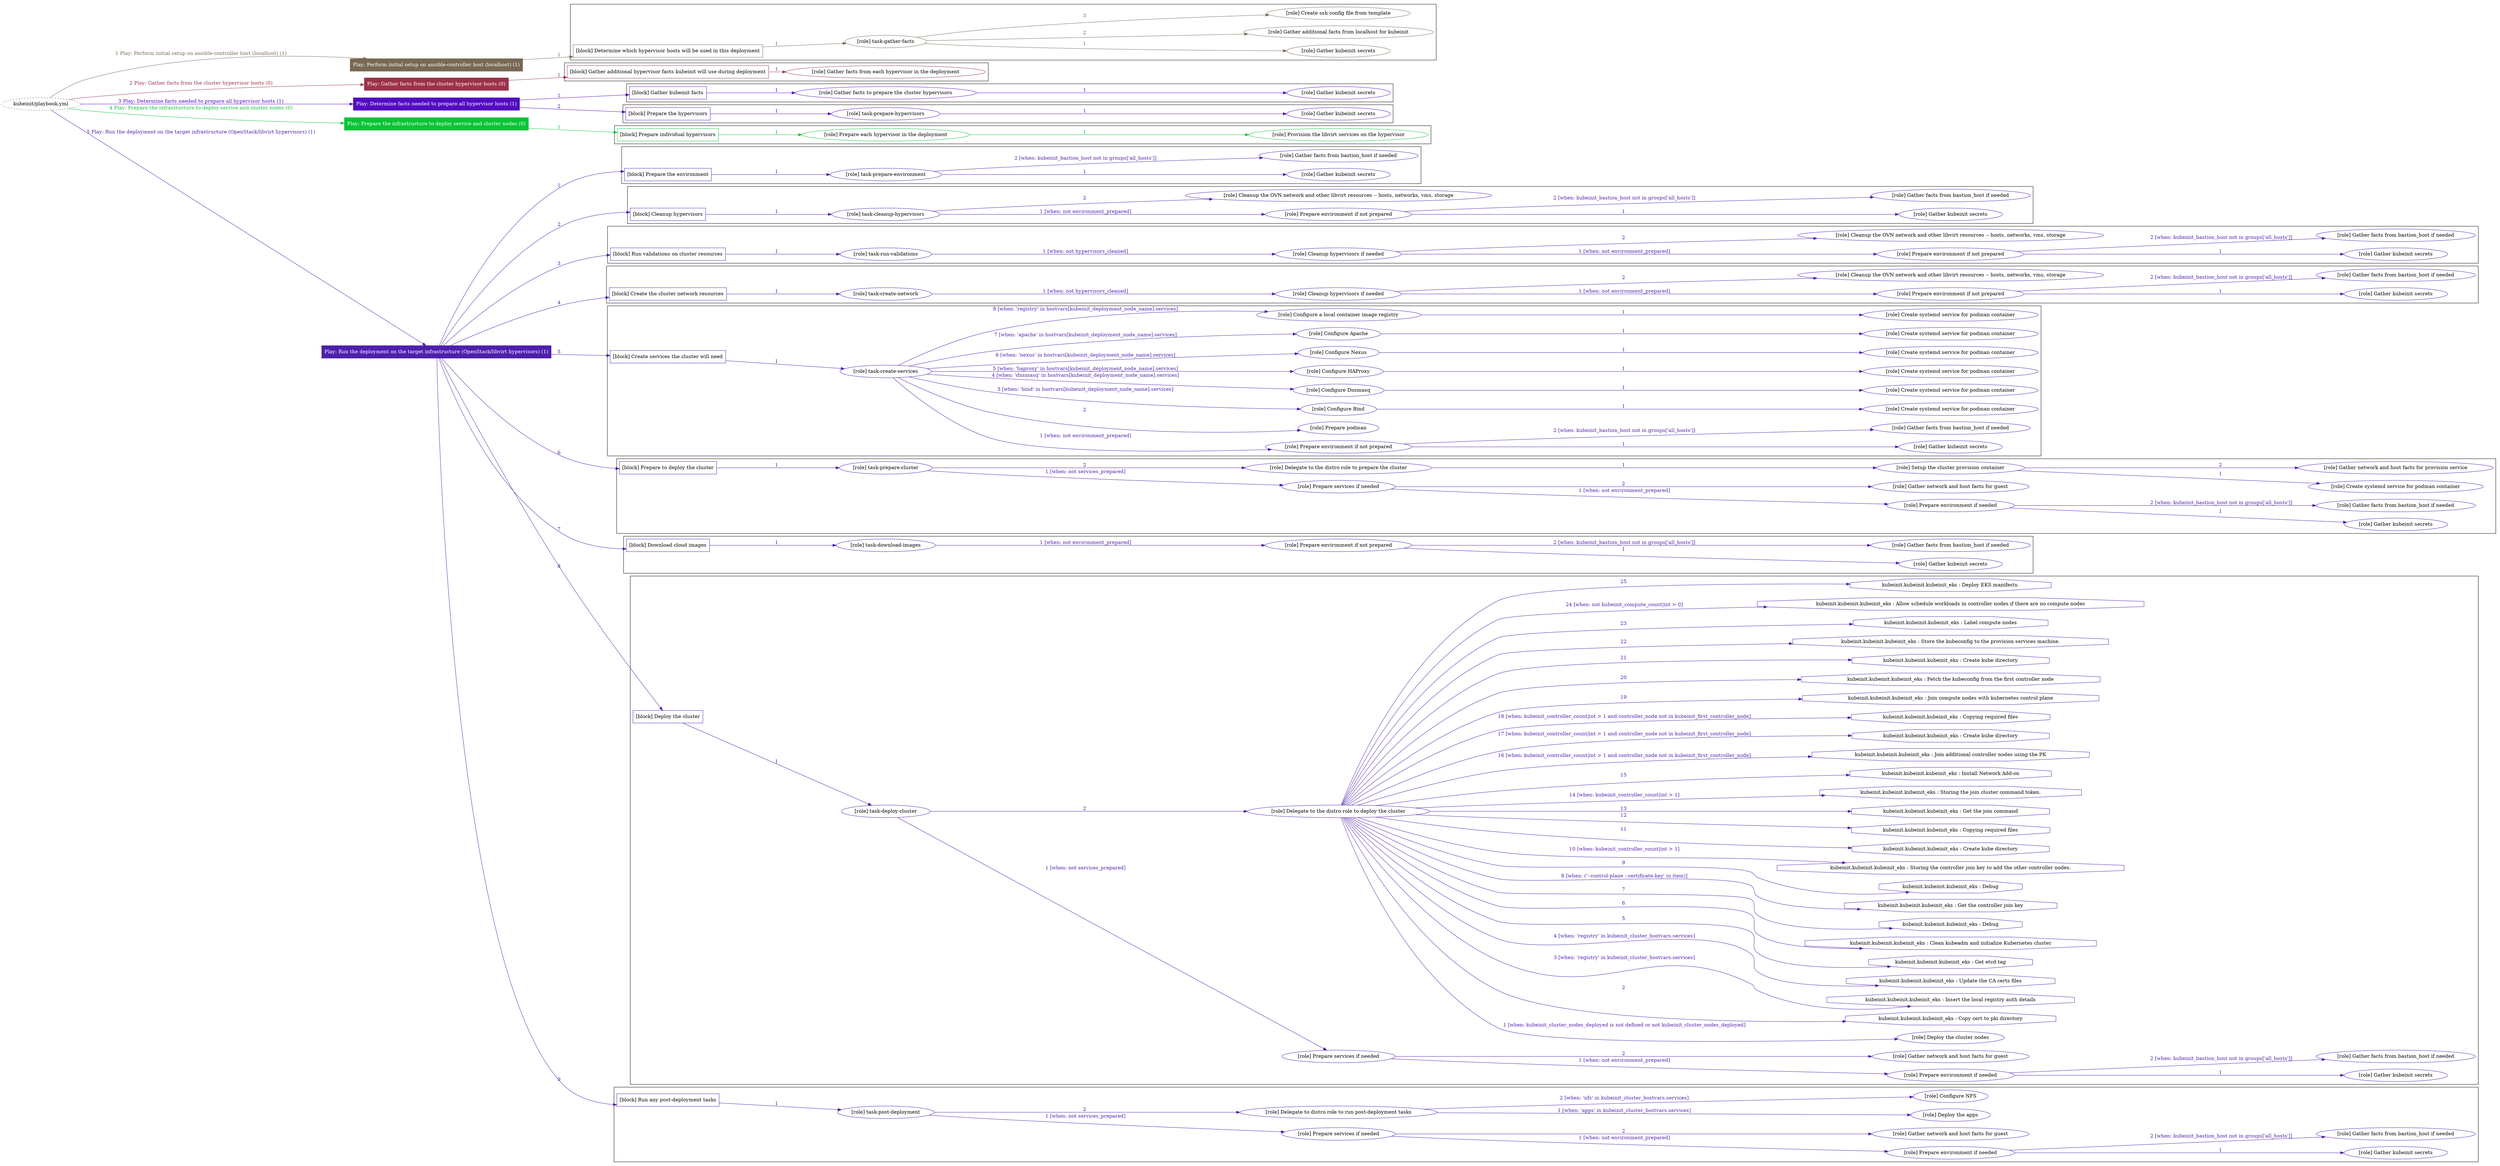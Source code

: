 digraph {
	graph [concentrate=true ordering=in rankdir=LR ratio=fill]
	edge [esep=5 sep=10]
	"kubeinit/playbook.yml" [URL="/home/runner/work/kubeinit/kubeinit/kubeinit/playbook.yml" id=playbook_46ef6ce6 style=dotted]
	"kubeinit/playbook.yml" -> play_e92ea459 [label="1 Play: Perform initial setup on ansible-controller host (localhost) (1)" color="#786854" fontcolor="#786854" id=edge_play_e92ea459 labeltooltip="1 Play: Perform initial setup on ansible-controller host (localhost) (1)" tooltip="1 Play: Perform initial setup on ansible-controller host (localhost) (1)"]
	subgraph "Play: Perform initial setup on ansible-controller host (localhost) (1)" {
		play_e92ea459 [label="Play: Perform initial setup on ansible-controller host (localhost) (1)" URL="/home/runner/work/kubeinit/kubeinit/kubeinit/playbook.yml" color="#786854" fontcolor="#ffffff" id=play_e92ea459 shape=box style=filled tooltip=localhost]
		play_e92ea459 -> block_43ab1b3a [label=1 color="#786854" fontcolor="#786854" id=edge_block_43ab1b3a labeltooltip=1 tooltip=1]
		subgraph cluster_block_43ab1b3a {
			block_43ab1b3a [label="[block] Determine which hypervisor hosts will be used in this deployment" URL="/home/runner/work/kubeinit/kubeinit/kubeinit/playbook.yml" color="#786854" id=block_43ab1b3a labeltooltip="Determine which hypervisor hosts will be used in this deployment" shape=box tooltip="Determine which hypervisor hosts will be used in this deployment"]
			block_43ab1b3a -> role_b4ea65e2 [label="1 " color="#786854" fontcolor="#786854" id=edge_role_b4ea65e2 labeltooltip="1 " tooltip="1 "]
			subgraph "task-gather-facts" {
				role_b4ea65e2 [label="[role] task-gather-facts" URL="/home/runner/work/kubeinit/kubeinit/kubeinit/playbook.yml" color="#786854" id=role_b4ea65e2 tooltip="task-gather-facts"]
				role_b4ea65e2 -> role_d4896bd3 [label="1 " color="#786854" fontcolor="#786854" id=edge_role_d4896bd3 labeltooltip="1 " tooltip="1 "]
				subgraph "Gather kubeinit secrets" {
					role_d4896bd3 [label="[role] Gather kubeinit secrets" URL="/home/runner/.ansible/collections/ansible_collections/kubeinit/kubeinit/roles/kubeinit_prepare/tasks/build_hypervisors_group.yml" color="#786854" id=role_d4896bd3 tooltip="Gather kubeinit secrets"]
				}
				role_b4ea65e2 -> role_f7d326aa [label="2 " color="#786854" fontcolor="#786854" id=edge_role_f7d326aa labeltooltip="2 " tooltip="2 "]
				subgraph "Gather additional facts from localhost for kubeinit" {
					role_f7d326aa [label="[role] Gather additional facts from localhost for kubeinit" URL="/home/runner/.ansible/collections/ansible_collections/kubeinit/kubeinit/roles/kubeinit_prepare/tasks/build_hypervisors_group.yml" color="#786854" id=role_f7d326aa tooltip="Gather additional facts from localhost for kubeinit"]
				}
				role_b4ea65e2 -> role_907e3f34 [label="3 " color="#786854" fontcolor="#786854" id=edge_role_907e3f34 labeltooltip="3 " tooltip="3 "]
				subgraph "Create ssh config file from template" {
					role_907e3f34 [label="[role] Create ssh config file from template" URL="/home/runner/.ansible/collections/ansible_collections/kubeinit/kubeinit/roles/kubeinit_prepare/tasks/build_hypervisors_group.yml" color="#786854" id=role_907e3f34 tooltip="Create ssh config file from template"]
				}
			}
		}
	}
	"kubeinit/playbook.yml" -> play_95d74796 [label="2 Play: Gather facts from the cluster hypervisor hosts (0)" color="#9a3249" fontcolor="#9a3249" id=edge_play_95d74796 labeltooltip="2 Play: Gather facts from the cluster hypervisor hosts (0)" tooltip="2 Play: Gather facts from the cluster hypervisor hosts (0)"]
	subgraph "Play: Gather facts from the cluster hypervisor hosts (0)" {
		play_95d74796 [label="Play: Gather facts from the cluster hypervisor hosts (0)" URL="/home/runner/work/kubeinit/kubeinit/kubeinit/playbook.yml" color="#9a3249" fontcolor="#ffffff" id=play_95d74796 shape=box style=filled tooltip="Play: Gather facts from the cluster hypervisor hosts (0)"]
		play_95d74796 -> block_a7d2c13a [label=1 color="#9a3249" fontcolor="#9a3249" id=edge_block_a7d2c13a labeltooltip=1 tooltip=1]
		subgraph cluster_block_a7d2c13a {
			block_a7d2c13a [label="[block] Gather additional hypervisor facts kubeinit will use during deployment" URL="/home/runner/work/kubeinit/kubeinit/kubeinit/playbook.yml" color="#9a3249" id=block_a7d2c13a labeltooltip="Gather additional hypervisor facts kubeinit will use during deployment" shape=box tooltip="Gather additional hypervisor facts kubeinit will use during deployment"]
			block_a7d2c13a -> role_73ca72e2 [label="1 " color="#9a3249" fontcolor="#9a3249" id=edge_role_73ca72e2 labeltooltip="1 " tooltip="1 "]
			subgraph "Gather facts from each hypervisor in the deployment" {
				role_73ca72e2 [label="[role] Gather facts from each hypervisor in the deployment" URL="/home/runner/work/kubeinit/kubeinit/kubeinit/playbook.yml" color="#9a3249" id=role_73ca72e2 tooltip="Gather facts from each hypervisor in the deployment"]
			}
		}
	}
	"kubeinit/playbook.yml" -> play_c20cd5b3 [label="3 Play: Determine facts needed to prepare all hypervisor hosts (1)" color="#530ac2" fontcolor="#530ac2" id=edge_play_c20cd5b3 labeltooltip="3 Play: Determine facts needed to prepare all hypervisor hosts (1)" tooltip="3 Play: Determine facts needed to prepare all hypervisor hosts (1)"]
	subgraph "Play: Determine facts needed to prepare all hypervisor hosts (1)" {
		play_c20cd5b3 [label="Play: Determine facts needed to prepare all hypervisor hosts (1)" URL="/home/runner/work/kubeinit/kubeinit/kubeinit/playbook.yml" color="#530ac2" fontcolor="#ffffff" id=play_c20cd5b3 shape=box style=filled tooltip=localhost]
		play_c20cd5b3 -> block_a23f5077 [label=1 color="#530ac2" fontcolor="#530ac2" id=edge_block_a23f5077 labeltooltip=1 tooltip=1]
		subgraph cluster_block_a23f5077 {
			block_a23f5077 [label="[block] Gather kubeinit facts" URL="/home/runner/work/kubeinit/kubeinit/kubeinit/playbook.yml" color="#530ac2" id=block_a23f5077 labeltooltip="Gather kubeinit facts" shape=box tooltip="Gather kubeinit facts"]
			block_a23f5077 -> role_8a332db1 [label="1 " color="#530ac2" fontcolor="#530ac2" id=edge_role_8a332db1 labeltooltip="1 " tooltip="1 "]
			subgraph "Gather facts to prepare the cluster hypervisors" {
				role_8a332db1 [label="[role] Gather facts to prepare the cluster hypervisors" URL="/home/runner/work/kubeinit/kubeinit/kubeinit/playbook.yml" color="#530ac2" id=role_8a332db1 tooltip="Gather facts to prepare the cluster hypervisors"]
				role_8a332db1 -> role_b8cb8914 [label="1 " color="#530ac2" fontcolor="#530ac2" id=edge_role_b8cb8914 labeltooltip="1 " tooltip="1 "]
				subgraph "Gather kubeinit secrets" {
					role_b8cb8914 [label="[role] Gather kubeinit secrets" URL="/home/runner/.ansible/collections/ansible_collections/kubeinit/kubeinit/roles/kubeinit_prepare/tasks/gather_kubeinit_facts.yml" color="#530ac2" id=role_b8cb8914 tooltip="Gather kubeinit secrets"]
				}
			}
		}
		play_c20cd5b3 -> block_8036abcc [label=2 color="#530ac2" fontcolor="#530ac2" id=edge_block_8036abcc labeltooltip=2 tooltip=2]
		subgraph cluster_block_8036abcc {
			block_8036abcc [label="[block] Prepare the hypervisors" URL="/home/runner/work/kubeinit/kubeinit/kubeinit/playbook.yml" color="#530ac2" id=block_8036abcc labeltooltip="Prepare the hypervisors" shape=box tooltip="Prepare the hypervisors"]
			block_8036abcc -> role_180fe326 [label="1 " color="#530ac2" fontcolor="#530ac2" id=edge_role_180fe326 labeltooltip="1 " tooltip="1 "]
			subgraph "task-prepare-hypervisors" {
				role_180fe326 [label="[role] task-prepare-hypervisors" URL="/home/runner/work/kubeinit/kubeinit/kubeinit/playbook.yml" color="#530ac2" id=role_180fe326 tooltip="task-prepare-hypervisors"]
				role_180fe326 -> role_b2289c59 [label="1 " color="#530ac2" fontcolor="#530ac2" id=edge_role_b2289c59 labeltooltip="1 " tooltip="1 "]
				subgraph "Gather kubeinit secrets" {
					role_b2289c59 [label="[role] Gather kubeinit secrets" URL="/home/runner/.ansible/collections/ansible_collections/kubeinit/kubeinit/roles/kubeinit_prepare/tasks/gather_kubeinit_facts.yml" color="#530ac2" id=role_b2289c59 tooltip="Gather kubeinit secrets"]
				}
			}
		}
	}
	"kubeinit/playbook.yml" -> play_9aa56280 [label="4 Play: Prepare the infrastructure to deploy service and cluster nodes (0)" color="#08c435" fontcolor="#08c435" id=edge_play_9aa56280 labeltooltip="4 Play: Prepare the infrastructure to deploy service and cluster nodes (0)" tooltip="4 Play: Prepare the infrastructure to deploy service and cluster nodes (0)"]
	subgraph "Play: Prepare the infrastructure to deploy service and cluster nodes (0)" {
		play_9aa56280 [label="Play: Prepare the infrastructure to deploy service and cluster nodes (0)" URL="/home/runner/work/kubeinit/kubeinit/kubeinit/playbook.yml" color="#08c435" fontcolor="#ffffff" id=play_9aa56280 shape=box style=filled tooltip="Play: Prepare the infrastructure to deploy service and cluster nodes (0)"]
		play_9aa56280 -> block_2dfcf261 [label=1 color="#08c435" fontcolor="#08c435" id=edge_block_2dfcf261 labeltooltip=1 tooltip=1]
		subgraph cluster_block_2dfcf261 {
			block_2dfcf261 [label="[block] Prepare individual hypervisors" URL="/home/runner/work/kubeinit/kubeinit/kubeinit/playbook.yml" color="#08c435" id=block_2dfcf261 labeltooltip="Prepare individual hypervisors" shape=box tooltip="Prepare individual hypervisors"]
			block_2dfcf261 -> role_ae064526 [label="1 " color="#08c435" fontcolor="#08c435" id=edge_role_ae064526 labeltooltip="1 " tooltip="1 "]
			subgraph "Prepare each hypervisor in the deployment" {
				role_ae064526 [label="[role] Prepare each hypervisor in the deployment" URL="/home/runner/work/kubeinit/kubeinit/kubeinit/playbook.yml" color="#08c435" id=role_ae064526 tooltip="Prepare each hypervisor in the deployment"]
				role_ae064526 -> role_284d79d4 [label="1 " color="#08c435" fontcolor="#08c435" id=edge_role_284d79d4 labeltooltip="1 " tooltip="1 "]
				subgraph "Provision the libvirt services on the hypervisor" {
					role_284d79d4 [label="[role] Provision the libvirt services on the hypervisor" URL="/home/runner/.ansible/collections/ansible_collections/kubeinit/kubeinit/roles/kubeinit_prepare/tasks/prepare_hypervisor.yml" color="#08c435" id=role_284d79d4 tooltip="Provision the libvirt services on the hypervisor"]
				}
			}
		}
	}
	"kubeinit/playbook.yml" -> play_07f224d4 [label="5 Play: Run the deployment on the target infrastructure (OpenStack/libvirt hypervisors) (1)" color="#4e1fad" fontcolor="#4e1fad" id=edge_play_07f224d4 labeltooltip="5 Play: Run the deployment on the target infrastructure (OpenStack/libvirt hypervisors) (1)" tooltip="5 Play: Run the deployment on the target infrastructure (OpenStack/libvirt hypervisors) (1)"]
	subgraph "Play: Run the deployment on the target infrastructure (OpenStack/libvirt hypervisors) (1)" {
		play_07f224d4 [label="Play: Run the deployment on the target infrastructure (OpenStack/libvirt hypervisors) (1)" URL="/home/runner/work/kubeinit/kubeinit/kubeinit/playbook.yml" color="#4e1fad" fontcolor="#ffffff" id=play_07f224d4 shape=box style=filled tooltip=localhost]
		play_07f224d4 -> block_4484d34b [label=1 color="#4e1fad" fontcolor="#4e1fad" id=edge_block_4484d34b labeltooltip=1 tooltip=1]
		subgraph cluster_block_4484d34b {
			block_4484d34b [label="[block] Prepare the environment" URL="/home/runner/work/kubeinit/kubeinit/kubeinit/playbook.yml" color="#4e1fad" id=block_4484d34b labeltooltip="Prepare the environment" shape=box tooltip="Prepare the environment"]
			block_4484d34b -> role_87943433 [label="1 " color="#4e1fad" fontcolor="#4e1fad" id=edge_role_87943433 labeltooltip="1 " tooltip="1 "]
			subgraph "task-prepare-environment" {
				role_87943433 [label="[role] task-prepare-environment" URL="/home/runner/work/kubeinit/kubeinit/kubeinit/playbook.yml" color="#4e1fad" id=role_87943433 tooltip="task-prepare-environment"]
				role_87943433 -> role_30f2bd40 [label="1 " color="#4e1fad" fontcolor="#4e1fad" id=edge_role_30f2bd40 labeltooltip="1 " tooltip="1 "]
				subgraph "Gather kubeinit secrets" {
					role_30f2bd40 [label="[role] Gather kubeinit secrets" URL="/home/runner/.ansible/collections/ansible_collections/kubeinit/kubeinit/roles/kubeinit_prepare/tasks/gather_kubeinit_facts.yml" color="#4e1fad" id=role_30f2bd40 tooltip="Gather kubeinit secrets"]
				}
				role_87943433 -> role_b76f23ad [label="2 [when: kubeinit_bastion_host not in groups['all_hosts']]" color="#4e1fad" fontcolor="#4e1fad" id=edge_role_b76f23ad labeltooltip="2 [when: kubeinit_bastion_host not in groups['all_hosts']]" tooltip="2 [when: kubeinit_bastion_host not in groups['all_hosts']]"]
				subgraph "Gather facts from bastion_host if needed" {
					role_b76f23ad [label="[role] Gather facts from bastion_host if needed" URL="/home/runner/.ansible/collections/ansible_collections/kubeinit/kubeinit/roles/kubeinit_prepare/tasks/main.yml" color="#4e1fad" id=role_b76f23ad tooltip="Gather facts from bastion_host if needed"]
				}
			}
		}
		play_07f224d4 -> block_914b4136 [label=2 color="#4e1fad" fontcolor="#4e1fad" id=edge_block_914b4136 labeltooltip=2 tooltip=2]
		subgraph cluster_block_914b4136 {
			block_914b4136 [label="[block] Cleanup hypervisors" URL="/home/runner/work/kubeinit/kubeinit/kubeinit/playbook.yml" color="#4e1fad" id=block_914b4136 labeltooltip="Cleanup hypervisors" shape=box tooltip="Cleanup hypervisors"]
			block_914b4136 -> role_8fc0a8de [label="1 " color="#4e1fad" fontcolor="#4e1fad" id=edge_role_8fc0a8de labeltooltip="1 " tooltip="1 "]
			subgraph "task-cleanup-hypervisors" {
				role_8fc0a8de [label="[role] task-cleanup-hypervisors" URL="/home/runner/work/kubeinit/kubeinit/kubeinit/playbook.yml" color="#4e1fad" id=role_8fc0a8de tooltip="task-cleanup-hypervisors"]
				role_8fc0a8de -> role_22c92dbe [label="1 [when: not environment_prepared]" color="#4e1fad" fontcolor="#4e1fad" id=edge_role_22c92dbe labeltooltip="1 [when: not environment_prepared]" tooltip="1 [when: not environment_prepared]"]
				subgraph "Prepare environment if not prepared" {
					role_22c92dbe [label="[role] Prepare environment if not prepared" URL="/home/runner/.ansible/collections/ansible_collections/kubeinit/kubeinit/roles/kubeinit_libvirt/tasks/cleanup_hypervisors.yml" color="#4e1fad" id=role_22c92dbe tooltip="Prepare environment if not prepared"]
					role_22c92dbe -> role_8edfc60c [label="1 " color="#4e1fad" fontcolor="#4e1fad" id=edge_role_8edfc60c labeltooltip="1 " tooltip="1 "]
					subgraph "Gather kubeinit secrets" {
						role_8edfc60c [label="[role] Gather kubeinit secrets" URL="/home/runner/.ansible/collections/ansible_collections/kubeinit/kubeinit/roles/kubeinit_prepare/tasks/gather_kubeinit_facts.yml" color="#4e1fad" id=role_8edfc60c tooltip="Gather kubeinit secrets"]
					}
					role_22c92dbe -> role_4cd2bab7 [label="2 [when: kubeinit_bastion_host not in groups['all_hosts']]" color="#4e1fad" fontcolor="#4e1fad" id=edge_role_4cd2bab7 labeltooltip="2 [when: kubeinit_bastion_host not in groups['all_hosts']]" tooltip="2 [when: kubeinit_bastion_host not in groups['all_hosts']]"]
					subgraph "Gather facts from bastion_host if needed" {
						role_4cd2bab7 [label="[role] Gather facts from bastion_host if needed" URL="/home/runner/.ansible/collections/ansible_collections/kubeinit/kubeinit/roles/kubeinit_prepare/tasks/main.yml" color="#4e1fad" id=role_4cd2bab7 tooltip="Gather facts from bastion_host if needed"]
					}
				}
				role_8fc0a8de -> role_ce0b2083 [label="2 " color="#4e1fad" fontcolor="#4e1fad" id=edge_role_ce0b2083 labeltooltip="2 " tooltip="2 "]
				subgraph "Cleanup the OVN network and other libvirt resources -- hosts, networks, vms, storage" {
					role_ce0b2083 [label="[role] Cleanup the OVN network and other libvirt resources -- hosts, networks, vms, storage" URL="/home/runner/.ansible/collections/ansible_collections/kubeinit/kubeinit/roles/kubeinit_libvirt/tasks/cleanup_hypervisors.yml" color="#4e1fad" id=role_ce0b2083 tooltip="Cleanup the OVN network and other libvirt resources -- hosts, networks, vms, storage"]
				}
			}
		}
		play_07f224d4 -> block_8f688b40 [label=3 color="#4e1fad" fontcolor="#4e1fad" id=edge_block_8f688b40 labeltooltip=3 tooltip=3]
		subgraph cluster_block_8f688b40 {
			block_8f688b40 [label="[block] Run validations on cluster resources" URL="/home/runner/work/kubeinit/kubeinit/kubeinit/playbook.yml" color="#4e1fad" id=block_8f688b40 labeltooltip="Run validations on cluster resources" shape=box tooltip="Run validations on cluster resources"]
			block_8f688b40 -> role_e950993d [label="1 " color="#4e1fad" fontcolor="#4e1fad" id=edge_role_e950993d labeltooltip="1 " tooltip="1 "]
			subgraph "task-run-validations" {
				role_e950993d [label="[role] task-run-validations" URL="/home/runner/work/kubeinit/kubeinit/kubeinit/playbook.yml" color="#4e1fad" id=role_e950993d tooltip="task-run-validations"]
				role_e950993d -> role_bdd6aea6 [label="1 [when: not hypervisors_cleaned]" color="#4e1fad" fontcolor="#4e1fad" id=edge_role_bdd6aea6 labeltooltip="1 [when: not hypervisors_cleaned]" tooltip="1 [when: not hypervisors_cleaned]"]
				subgraph "Cleanup hypervisors if needed" {
					role_bdd6aea6 [label="[role] Cleanup hypervisors if needed" URL="/home/runner/.ansible/collections/ansible_collections/kubeinit/kubeinit/roles/kubeinit_validations/tasks/main.yml" color="#4e1fad" id=role_bdd6aea6 tooltip="Cleanup hypervisors if needed"]
					role_bdd6aea6 -> role_492d0201 [label="1 [when: not environment_prepared]" color="#4e1fad" fontcolor="#4e1fad" id=edge_role_492d0201 labeltooltip="1 [when: not environment_prepared]" tooltip="1 [when: not environment_prepared]"]
					subgraph "Prepare environment if not prepared" {
						role_492d0201 [label="[role] Prepare environment if not prepared" URL="/home/runner/.ansible/collections/ansible_collections/kubeinit/kubeinit/roles/kubeinit_libvirt/tasks/cleanup_hypervisors.yml" color="#4e1fad" id=role_492d0201 tooltip="Prepare environment if not prepared"]
						role_492d0201 -> role_90136f53 [label="1 " color="#4e1fad" fontcolor="#4e1fad" id=edge_role_90136f53 labeltooltip="1 " tooltip="1 "]
						subgraph "Gather kubeinit secrets" {
							role_90136f53 [label="[role] Gather kubeinit secrets" URL="/home/runner/.ansible/collections/ansible_collections/kubeinit/kubeinit/roles/kubeinit_prepare/tasks/gather_kubeinit_facts.yml" color="#4e1fad" id=role_90136f53 tooltip="Gather kubeinit secrets"]
						}
						role_492d0201 -> role_5586e23a [label="2 [when: kubeinit_bastion_host not in groups['all_hosts']]" color="#4e1fad" fontcolor="#4e1fad" id=edge_role_5586e23a labeltooltip="2 [when: kubeinit_bastion_host not in groups['all_hosts']]" tooltip="2 [when: kubeinit_bastion_host not in groups['all_hosts']]"]
						subgraph "Gather facts from bastion_host if needed" {
							role_5586e23a [label="[role] Gather facts from bastion_host if needed" URL="/home/runner/.ansible/collections/ansible_collections/kubeinit/kubeinit/roles/kubeinit_prepare/tasks/main.yml" color="#4e1fad" id=role_5586e23a tooltip="Gather facts from bastion_host if needed"]
						}
					}
					role_bdd6aea6 -> role_725bf501 [label="2 " color="#4e1fad" fontcolor="#4e1fad" id=edge_role_725bf501 labeltooltip="2 " tooltip="2 "]
					subgraph "Cleanup the OVN network and other libvirt resources -- hosts, networks, vms, storage" {
						role_725bf501 [label="[role] Cleanup the OVN network and other libvirt resources -- hosts, networks, vms, storage" URL="/home/runner/.ansible/collections/ansible_collections/kubeinit/kubeinit/roles/kubeinit_libvirt/tasks/cleanup_hypervisors.yml" color="#4e1fad" id=role_725bf501 tooltip="Cleanup the OVN network and other libvirt resources -- hosts, networks, vms, storage"]
					}
				}
			}
		}
		play_07f224d4 -> block_2952dc53 [label=4 color="#4e1fad" fontcolor="#4e1fad" id=edge_block_2952dc53 labeltooltip=4 tooltip=4]
		subgraph cluster_block_2952dc53 {
			block_2952dc53 [label="[block] Create the cluster network resources" URL="/home/runner/work/kubeinit/kubeinit/kubeinit/playbook.yml" color="#4e1fad" id=block_2952dc53 labeltooltip="Create the cluster network resources" shape=box tooltip="Create the cluster network resources"]
			block_2952dc53 -> role_1680836b [label="1 " color="#4e1fad" fontcolor="#4e1fad" id=edge_role_1680836b labeltooltip="1 " tooltip="1 "]
			subgraph "task-create-network" {
				role_1680836b [label="[role] task-create-network" URL="/home/runner/work/kubeinit/kubeinit/kubeinit/playbook.yml" color="#4e1fad" id=role_1680836b tooltip="task-create-network"]
				role_1680836b -> role_0b11bae3 [label="1 [when: not hypervisors_cleaned]" color="#4e1fad" fontcolor="#4e1fad" id=edge_role_0b11bae3 labeltooltip="1 [when: not hypervisors_cleaned]" tooltip="1 [when: not hypervisors_cleaned]"]
				subgraph "Cleanup hypervisors if needed" {
					role_0b11bae3 [label="[role] Cleanup hypervisors if needed" URL="/home/runner/.ansible/collections/ansible_collections/kubeinit/kubeinit/roles/kubeinit_libvirt/tasks/create_network.yml" color="#4e1fad" id=role_0b11bae3 tooltip="Cleanup hypervisors if needed"]
					role_0b11bae3 -> role_6c0d728f [label="1 [when: not environment_prepared]" color="#4e1fad" fontcolor="#4e1fad" id=edge_role_6c0d728f labeltooltip="1 [when: not environment_prepared]" tooltip="1 [when: not environment_prepared]"]
					subgraph "Prepare environment if not prepared" {
						role_6c0d728f [label="[role] Prepare environment if not prepared" URL="/home/runner/.ansible/collections/ansible_collections/kubeinit/kubeinit/roles/kubeinit_libvirt/tasks/cleanup_hypervisors.yml" color="#4e1fad" id=role_6c0d728f tooltip="Prepare environment if not prepared"]
						role_6c0d728f -> role_a69e558d [label="1 " color="#4e1fad" fontcolor="#4e1fad" id=edge_role_a69e558d labeltooltip="1 " tooltip="1 "]
						subgraph "Gather kubeinit secrets" {
							role_a69e558d [label="[role] Gather kubeinit secrets" URL="/home/runner/.ansible/collections/ansible_collections/kubeinit/kubeinit/roles/kubeinit_prepare/tasks/gather_kubeinit_facts.yml" color="#4e1fad" id=role_a69e558d tooltip="Gather kubeinit secrets"]
						}
						role_6c0d728f -> role_b144d73c [label="2 [when: kubeinit_bastion_host not in groups['all_hosts']]" color="#4e1fad" fontcolor="#4e1fad" id=edge_role_b144d73c labeltooltip="2 [when: kubeinit_bastion_host not in groups['all_hosts']]" tooltip="2 [when: kubeinit_bastion_host not in groups['all_hosts']]"]
						subgraph "Gather facts from bastion_host if needed" {
							role_b144d73c [label="[role] Gather facts from bastion_host if needed" URL="/home/runner/.ansible/collections/ansible_collections/kubeinit/kubeinit/roles/kubeinit_prepare/tasks/main.yml" color="#4e1fad" id=role_b144d73c tooltip="Gather facts from bastion_host if needed"]
						}
					}
					role_0b11bae3 -> role_562c0561 [label="2 " color="#4e1fad" fontcolor="#4e1fad" id=edge_role_562c0561 labeltooltip="2 " tooltip="2 "]
					subgraph "Cleanup the OVN network and other libvirt resources -- hosts, networks, vms, storage" {
						role_562c0561 [label="[role] Cleanup the OVN network and other libvirt resources -- hosts, networks, vms, storage" URL="/home/runner/.ansible/collections/ansible_collections/kubeinit/kubeinit/roles/kubeinit_libvirt/tasks/cleanup_hypervisors.yml" color="#4e1fad" id=role_562c0561 tooltip="Cleanup the OVN network and other libvirt resources -- hosts, networks, vms, storage"]
					}
				}
			}
		}
		play_07f224d4 -> block_e0cd788d [label=5 color="#4e1fad" fontcolor="#4e1fad" id=edge_block_e0cd788d labeltooltip=5 tooltip=5]
		subgraph cluster_block_e0cd788d {
			block_e0cd788d [label="[block] Create services the cluster will need" URL="/home/runner/work/kubeinit/kubeinit/kubeinit/playbook.yml" color="#4e1fad" id=block_e0cd788d labeltooltip="Create services the cluster will need" shape=box tooltip="Create services the cluster will need"]
			block_e0cd788d -> role_d032e0da [label="1 " color="#4e1fad" fontcolor="#4e1fad" id=edge_role_d032e0da labeltooltip="1 " tooltip="1 "]
			subgraph "task-create-services" {
				role_d032e0da [label="[role] task-create-services" URL="/home/runner/work/kubeinit/kubeinit/kubeinit/playbook.yml" color="#4e1fad" id=role_d032e0da tooltip="task-create-services"]
				role_d032e0da -> role_dd06f092 [label="1 [when: not environment_prepared]" color="#4e1fad" fontcolor="#4e1fad" id=edge_role_dd06f092 labeltooltip="1 [when: not environment_prepared]" tooltip="1 [when: not environment_prepared]"]
				subgraph "Prepare environment if not prepared" {
					role_dd06f092 [label="[role] Prepare environment if not prepared" URL="/home/runner/.ansible/collections/ansible_collections/kubeinit/kubeinit/roles/kubeinit_services/tasks/main.yml" color="#4e1fad" id=role_dd06f092 tooltip="Prepare environment if not prepared"]
					role_dd06f092 -> role_f6587dde [label="1 " color="#4e1fad" fontcolor="#4e1fad" id=edge_role_f6587dde labeltooltip="1 " tooltip="1 "]
					subgraph "Gather kubeinit secrets" {
						role_f6587dde [label="[role] Gather kubeinit secrets" URL="/home/runner/.ansible/collections/ansible_collections/kubeinit/kubeinit/roles/kubeinit_prepare/tasks/gather_kubeinit_facts.yml" color="#4e1fad" id=role_f6587dde tooltip="Gather kubeinit secrets"]
					}
					role_dd06f092 -> role_55d8f29c [label="2 [when: kubeinit_bastion_host not in groups['all_hosts']]" color="#4e1fad" fontcolor="#4e1fad" id=edge_role_55d8f29c labeltooltip="2 [when: kubeinit_bastion_host not in groups['all_hosts']]" tooltip="2 [when: kubeinit_bastion_host not in groups['all_hosts']]"]
					subgraph "Gather facts from bastion_host if needed" {
						role_55d8f29c [label="[role] Gather facts from bastion_host if needed" URL="/home/runner/.ansible/collections/ansible_collections/kubeinit/kubeinit/roles/kubeinit_prepare/tasks/main.yml" color="#4e1fad" id=role_55d8f29c tooltip="Gather facts from bastion_host if needed"]
					}
				}
				role_d032e0da -> role_e065f127 [label="2 " color="#4e1fad" fontcolor="#4e1fad" id=edge_role_e065f127 labeltooltip="2 " tooltip="2 "]
				subgraph "Prepare podman" {
					role_e065f127 [label="[role] Prepare podman" URL="/home/runner/.ansible/collections/ansible_collections/kubeinit/kubeinit/roles/kubeinit_services/tasks/00_create_service_pod.yml" color="#4e1fad" id=role_e065f127 tooltip="Prepare podman"]
				}
				role_d032e0da -> role_ef93cc10 [label="3 [when: 'bind' in hostvars[kubeinit_deployment_node_name].services]" color="#4e1fad" fontcolor="#4e1fad" id=edge_role_ef93cc10 labeltooltip="3 [when: 'bind' in hostvars[kubeinit_deployment_node_name].services]" tooltip="3 [when: 'bind' in hostvars[kubeinit_deployment_node_name].services]"]
				subgraph "Configure Bind" {
					role_ef93cc10 [label="[role] Configure Bind" URL="/home/runner/.ansible/collections/ansible_collections/kubeinit/kubeinit/roles/kubeinit_services/tasks/start_services_containers.yml" color="#4e1fad" id=role_ef93cc10 tooltip="Configure Bind"]
					role_ef93cc10 -> role_a7f0636d [label="1 " color="#4e1fad" fontcolor="#4e1fad" id=edge_role_a7f0636d labeltooltip="1 " tooltip="1 "]
					subgraph "Create systemd service for podman container" {
						role_a7f0636d [label="[role] Create systemd service for podman container" URL="/home/runner/.ansible/collections/ansible_collections/kubeinit/kubeinit/roles/kubeinit_bind/tasks/main.yml" color="#4e1fad" id=role_a7f0636d tooltip="Create systemd service for podman container"]
					}
				}
				role_d032e0da -> role_c65d6dd2 [label="4 [when: 'dnsmasq' in hostvars[kubeinit_deployment_node_name].services]" color="#4e1fad" fontcolor="#4e1fad" id=edge_role_c65d6dd2 labeltooltip="4 [when: 'dnsmasq' in hostvars[kubeinit_deployment_node_name].services]" tooltip="4 [when: 'dnsmasq' in hostvars[kubeinit_deployment_node_name].services]"]
				subgraph "Configure Dnsmasq" {
					role_c65d6dd2 [label="[role] Configure Dnsmasq" URL="/home/runner/.ansible/collections/ansible_collections/kubeinit/kubeinit/roles/kubeinit_services/tasks/start_services_containers.yml" color="#4e1fad" id=role_c65d6dd2 tooltip="Configure Dnsmasq"]
					role_c65d6dd2 -> role_df51c6c2 [label="1 " color="#4e1fad" fontcolor="#4e1fad" id=edge_role_df51c6c2 labeltooltip="1 " tooltip="1 "]
					subgraph "Create systemd service for podman container" {
						role_df51c6c2 [label="[role] Create systemd service for podman container" URL="/home/runner/.ansible/collections/ansible_collections/kubeinit/kubeinit/roles/kubeinit_dnsmasq/tasks/main.yml" color="#4e1fad" id=role_df51c6c2 tooltip="Create systemd service for podman container"]
					}
				}
				role_d032e0da -> role_5956f20f [label="5 [when: 'haproxy' in hostvars[kubeinit_deployment_node_name].services]" color="#4e1fad" fontcolor="#4e1fad" id=edge_role_5956f20f labeltooltip="5 [when: 'haproxy' in hostvars[kubeinit_deployment_node_name].services]" tooltip="5 [when: 'haproxy' in hostvars[kubeinit_deployment_node_name].services]"]
				subgraph "Configure HAProxy" {
					role_5956f20f [label="[role] Configure HAProxy" URL="/home/runner/.ansible/collections/ansible_collections/kubeinit/kubeinit/roles/kubeinit_services/tasks/start_services_containers.yml" color="#4e1fad" id=role_5956f20f tooltip="Configure HAProxy"]
					role_5956f20f -> role_f1be086e [label="1 " color="#4e1fad" fontcolor="#4e1fad" id=edge_role_f1be086e labeltooltip="1 " tooltip="1 "]
					subgraph "Create systemd service for podman container" {
						role_f1be086e [label="[role] Create systemd service for podman container" URL="/home/runner/.ansible/collections/ansible_collections/kubeinit/kubeinit/roles/kubeinit_haproxy/tasks/main.yml" color="#4e1fad" id=role_f1be086e tooltip="Create systemd service for podman container"]
					}
				}
				role_d032e0da -> role_e61e0f36 [label="6 [when: 'nexus' in hostvars[kubeinit_deployment_node_name].services]" color="#4e1fad" fontcolor="#4e1fad" id=edge_role_e61e0f36 labeltooltip="6 [when: 'nexus' in hostvars[kubeinit_deployment_node_name].services]" tooltip="6 [when: 'nexus' in hostvars[kubeinit_deployment_node_name].services]"]
				subgraph "Configure Nexus" {
					role_e61e0f36 [label="[role] Configure Nexus" URL="/home/runner/.ansible/collections/ansible_collections/kubeinit/kubeinit/roles/kubeinit_services/tasks/start_services_containers.yml" color="#4e1fad" id=role_e61e0f36 tooltip="Configure Nexus"]
					role_e61e0f36 -> role_5e5d2513 [label="1 " color="#4e1fad" fontcolor="#4e1fad" id=edge_role_5e5d2513 labeltooltip="1 " tooltip="1 "]
					subgraph "Create systemd service for podman container" {
						role_5e5d2513 [label="[role] Create systemd service for podman container" URL="/home/runner/.ansible/collections/ansible_collections/kubeinit/kubeinit/roles/kubeinit_nexus/tasks/main.yml" color="#4e1fad" id=role_5e5d2513 tooltip="Create systemd service for podman container"]
					}
				}
				role_d032e0da -> role_85c21629 [label="7 [when: 'apache' in hostvars[kubeinit_deployment_node_name].services]" color="#4e1fad" fontcolor="#4e1fad" id=edge_role_85c21629 labeltooltip="7 [when: 'apache' in hostvars[kubeinit_deployment_node_name].services]" tooltip="7 [when: 'apache' in hostvars[kubeinit_deployment_node_name].services]"]
				subgraph "Configure Apache" {
					role_85c21629 [label="[role] Configure Apache" URL="/home/runner/.ansible/collections/ansible_collections/kubeinit/kubeinit/roles/kubeinit_services/tasks/start_services_containers.yml" color="#4e1fad" id=role_85c21629 tooltip="Configure Apache"]
					role_85c21629 -> role_3be17300 [label="1 " color="#4e1fad" fontcolor="#4e1fad" id=edge_role_3be17300 labeltooltip="1 " tooltip="1 "]
					subgraph "Create systemd service for podman container" {
						role_3be17300 [label="[role] Create systemd service for podman container" URL="/home/runner/.ansible/collections/ansible_collections/kubeinit/kubeinit/roles/kubeinit_apache/tasks/main.yml" color="#4e1fad" id=role_3be17300 tooltip="Create systemd service for podman container"]
					}
				}
				role_d032e0da -> role_f4e42950 [label="8 [when: 'registry' in hostvars[kubeinit_deployment_node_name].services]" color="#4e1fad" fontcolor="#4e1fad" id=edge_role_f4e42950 labeltooltip="8 [when: 'registry' in hostvars[kubeinit_deployment_node_name].services]" tooltip="8 [when: 'registry' in hostvars[kubeinit_deployment_node_name].services]"]
				subgraph "Configure a local container image registry" {
					role_f4e42950 [label="[role] Configure a local container image registry" URL="/home/runner/.ansible/collections/ansible_collections/kubeinit/kubeinit/roles/kubeinit_services/tasks/start_services_containers.yml" color="#4e1fad" id=role_f4e42950 tooltip="Configure a local container image registry"]
					role_f4e42950 -> role_8149fbb0 [label="1 " color="#4e1fad" fontcolor="#4e1fad" id=edge_role_8149fbb0 labeltooltip="1 " tooltip="1 "]
					subgraph "Create systemd service for podman container" {
						role_8149fbb0 [label="[role] Create systemd service for podman container" URL="/home/runner/.ansible/collections/ansible_collections/kubeinit/kubeinit/roles/kubeinit_registry/tasks/main.yml" color="#4e1fad" id=role_8149fbb0 tooltip="Create systemd service for podman container"]
					}
				}
			}
		}
		play_07f224d4 -> block_ee280b0e [label=6 color="#4e1fad" fontcolor="#4e1fad" id=edge_block_ee280b0e labeltooltip=6 tooltip=6]
		subgraph cluster_block_ee280b0e {
			block_ee280b0e [label="[block] Prepare to deploy the cluster" URL="/home/runner/work/kubeinit/kubeinit/kubeinit/playbook.yml" color="#4e1fad" id=block_ee280b0e labeltooltip="Prepare to deploy the cluster" shape=box tooltip="Prepare to deploy the cluster"]
			block_ee280b0e -> role_217b321a [label="1 " color="#4e1fad" fontcolor="#4e1fad" id=edge_role_217b321a labeltooltip="1 " tooltip="1 "]
			subgraph "task-prepare-cluster" {
				role_217b321a [label="[role] task-prepare-cluster" URL="/home/runner/work/kubeinit/kubeinit/kubeinit/playbook.yml" color="#4e1fad" id=role_217b321a tooltip="task-prepare-cluster"]
				role_217b321a -> role_713a90b9 [label="1 [when: not services_prepared]" color="#4e1fad" fontcolor="#4e1fad" id=edge_role_713a90b9 labeltooltip="1 [when: not services_prepared]" tooltip="1 [when: not services_prepared]"]
				subgraph "Prepare services if needed" {
					role_713a90b9 [label="[role] Prepare services if needed" URL="/home/runner/.ansible/collections/ansible_collections/kubeinit/kubeinit/roles/kubeinit_prepare/tasks/prepare_cluster.yml" color="#4e1fad" id=role_713a90b9 tooltip="Prepare services if needed"]
					role_713a90b9 -> role_59b30ddd [label="1 [when: not environment_prepared]" color="#4e1fad" fontcolor="#4e1fad" id=edge_role_59b30ddd labeltooltip="1 [when: not environment_prepared]" tooltip="1 [when: not environment_prepared]"]
					subgraph "Prepare environment if needed" {
						role_59b30ddd [label="[role] Prepare environment if needed" URL="/home/runner/.ansible/collections/ansible_collections/kubeinit/kubeinit/roles/kubeinit_services/tasks/prepare_services.yml" color="#4e1fad" id=role_59b30ddd tooltip="Prepare environment if needed"]
						role_59b30ddd -> role_621a61ea [label="1 " color="#4e1fad" fontcolor="#4e1fad" id=edge_role_621a61ea labeltooltip="1 " tooltip="1 "]
						subgraph "Gather kubeinit secrets" {
							role_621a61ea [label="[role] Gather kubeinit secrets" URL="/home/runner/.ansible/collections/ansible_collections/kubeinit/kubeinit/roles/kubeinit_prepare/tasks/gather_kubeinit_facts.yml" color="#4e1fad" id=role_621a61ea tooltip="Gather kubeinit secrets"]
						}
						role_59b30ddd -> role_51b2b9ed [label="2 [when: kubeinit_bastion_host not in groups['all_hosts']]" color="#4e1fad" fontcolor="#4e1fad" id=edge_role_51b2b9ed labeltooltip="2 [when: kubeinit_bastion_host not in groups['all_hosts']]" tooltip="2 [when: kubeinit_bastion_host not in groups['all_hosts']]"]
						subgraph "Gather facts from bastion_host if needed" {
							role_51b2b9ed [label="[role] Gather facts from bastion_host if needed" URL="/home/runner/.ansible/collections/ansible_collections/kubeinit/kubeinit/roles/kubeinit_prepare/tasks/main.yml" color="#4e1fad" id=role_51b2b9ed tooltip="Gather facts from bastion_host if needed"]
						}
					}
					role_713a90b9 -> role_3d25f30f [label="2 " color="#4e1fad" fontcolor="#4e1fad" id=edge_role_3d25f30f labeltooltip="2 " tooltip="2 "]
					subgraph "Gather network and host facts for guest" {
						role_3d25f30f [label="[role] Gather network and host facts for guest" URL="/home/runner/.ansible/collections/ansible_collections/kubeinit/kubeinit/roles/kubeinit_services/tasks/prepare_services.yml" color="#4e1fad" id=role_3d25f30f tooltip="Gather network and host facts for guest"]
					}
				}
				role_217b321a -> role_6c8923dd [label="2 " color="#4e1fad" fontcolor="#4e1fad" id=edge_role_6c8923dd labeltooltip="2 " tooltip="2 "]
				subgraph "Delegate to the distro role to prepare the cluster" {
					role_6c8923dd [label="[role] Delegate to the distro role to prepare the cluster" URL="/home/runner/.ansible/collections/ansible_collections/kubeinit/kubeinit/roles/kubeinit_prepare/tasks/prepare_cluster.yml" color="#4e1fad" id=role_6c8923dd tooltip="Delegate to the distro role to prepare the cluster"]
					role_6c8923dd -> role_e4b87308 [label="1 " color="#4e1fad" fontcolor="#4e1fad" id=edge_role_e4b87308 labeltooltip="1 " tooltip="1 "]
					subgraph "Setup the cluster provision container" {
						role_e4b87308 [label="[role] Setup the cluster provision container" URL="/home/runner/.ansible/collections/ansible_collections/kubeinit/kubeinit/roles/kubeinit_eks/tasks/prepare_cluster.yml" color="#4e1fad" id=role_e4b87308 tooltip="Setup the cluster provision container"]
						role_e4b87308 -> role_86fd7ae9 [label="1 " color="#4e1fad" fontcolor="#4e1fad" id=edge_role_86fd7ae9 labeltooltip="1 " tooltip="1 "]
						subgraph "Create systemd service for podman container" {
							role_86fd7ae9 [label="[role] Create systemd service for podman container" URL="/home/runner/.ansible/collections/ansible_collections/kubeinit/kubeinit/roles/kubeinit_services/tasks/create_provision_container.yml" color="#4e1fad" id=role_86fd7ae9 tooltip="Create systemd service for podman container"]
						}
						role_e4b87308 -> role_4b1896c9 [label="2 " color="#4e1fad" fontcolor="#4e1fad" id=edge_role_4b1896c9 labeltooltip="2 " tooltip="2 "]
						subgraph "Gather network and host facts for provision service" {
							role_4b1896c9 [label="[role] Gather network and host facts for provision service" URL="/home/runner/.ansible/collections/ansible_collections/kubeinit/kubeinit/roles/kubeinit_services/tasks/create_provision_container.yml" color="#4e1fad" id=role_4b1896c9 tooltip="Gather network and host facts for provision service"]
						}
					}
				}
			}
		}
		play_07f224d4 -> block_c41737ab [label=7 color="#4e1fad" fontcolor="#4e1fad" id=edge_block_c41737ab labeltooltip=7 tooltip=7]
		subgraph cluster_block_c41737ab {
			block_c41737ab [label="[block] Download cloud images" URL="/home/runner/work/kubeinit/kubeinit/kubeinit/playbook.yml" color="#4e1fad" id=block_c41737ab labeltooltip="Download cloud images" shape=box tooltip="Download cloud images"]
			block_c41737ab -> role_a819b618 [label="1 " color="#4e1fad" fontcolor="#4e1fad" id=edge_role_a819b618 labeltooltip="1 " tooltip="1 "]
			subgraph "task-download-images" {
				role_a819b618 [label="[role] task-download-images" URL="/home/runner/work/kubeinit/kubeinit/kubeinit/playbook.yml" color="#4e1fad" id=role_a819b618 tooltip="task-download-images"]
				role_a819b618 -> role_e26b7ec2 [label="1 [when: not environment_prepared]" color="#4e1fad" fontcolor="#4e1fad" id=edge_role_e26b7ec2 labeltooltip="1 [when: not environment_prepared]" tooltip="1 [when: not environment_prepared]"]
				subgraph "Prepare environment if not prepared" {
					role_e26b7ec2 [label="[role] Prepare environment if not prepared" URL="/home/runner/.ansible/collections/ansible_collections/kubeinit/kubeinit/roles/kubeinit_libvirt/tasks/download_cloud_images.yml" color="#4e1fad" id=role_e26b7ec2 tooltip="Prepare environment if not prepared"]
					role_e26b7ec2 -> role_596893ec [label="1 " color="#4e1fad" fontcolor="#4e1fad" id=edge_role_596893ec labeltooltip="1 " tooltip="1 "]
					subgraph "Gather kubeinit secrets" {
						role_596893ec [label="[role] Gather kubeinit secrets" URL="/home/runner/.ansible/collections/ansible_collections/kubeinit/kubeinit/roles/kubeinit_prepare/tasks/gather_kubeinit_facts.yml" color="#4e1fad" id=role_596893ec tooltip="Gather kubeinit secrets"]
					}
					role_e26b7ec2 -> role_cef74698 [label="2 [when: kubeinit_bastion_host not in groups['all_hosts']]" color="#4e1fad" fontcolor="#4e1fad" id=edge_role_cef74698 labeltooltip="2 [when: kubeinit_bastion_host not in groups['all_hosts']]" tooltip="2 [when: kubeinit_bastion_host not in groups['all_hosts']]"]
					subgraph "Gather facts from bastion_host if needed" {
						role_cef74698 [label="[role] Gather facts from bastion_host if needed" URL="/home/runner/.ansible/collections/ansible_collections/kubeinit/kubeinit/roles/kubeinit_prepare/tasks/main.yml" color="#4e1fad" id=role_cef74698 tooltip="Gather facts from bastion_host if needed"]
					}
				}
			}
		}
		play_07f224d4 -> block_fd778b6c [label=8 color="#4e1fad" fontcolor="#4e1fad" id=edge_block_fd778b6c labeltooltip=8 tooltip=8]
		subgraph cluster_block_fd778b6c {
			block_fd778b6c [label="[block] Deploy the cluster" URL="/home/runner/work/kubeinit/kubeinit/kubeinit/playbook.yml" color="#4e1fad" id=block_fd778b6c labeltooltip="Deploy the cluster" shape=box tooltip="Deploy the cluster"]
			block_fd778b6c -> role_ac7128d8 [label="1 " color="#4e1fad" fontcolor="#4e1fad" id=edge_role_ac7128d8 labeltooltip="1 " tooltip="1 "]
			subgraph "task-deploy-cluster" {
				role_ac7128d8 [label="[role] task-deploy-cluster" URL="/home/runner/work/kubeinit/kubeinit/kubeinit/playbook.yml" color="#4e1fad" id=role_ac7128d8 tooltip="task-deploy-cluster"]
				role_ac7128d8 -> role_20168d2d [label="1 [when: not services_prepared]" color="#4e1fad" fontcolor="#4e1fad" id=edge_role_20168d2d labeltooltip="1 [when: not services_prepared]" tooltip="1 [when: not services_prepared]"]
				subgraph "Prepare services if needed" {
					role_20168d2d [label="[role] Prepare services if needed" URL="/home/runner/.ansible/collections/ansible_collections/kubeinit/kubeinit/roles/kubeinit_prepare/tasks/deploy_cluster.yml" color="#4e1fad" id=role_20168d2d tooltip="Prepare services if needed"]
					role_20168d2d -> role_993b0262 [label="1 [when: not environment_prepared]" color="#4e1fad" fontcolor="#4e1fad" id=edge_role_993b0262 labeltooltip="1 [when: not environment_prepared]" tooltip="1 [when: not environment_prepared]"]
					subgraph "Prepare environment if needed" {
						role_993b0262 [label="[role] Prepare environment if needed" URL="/home/runner/.ansible/collections/ansible_collections/kubeinit/kubeinit/roles/kubeinit_services/tasks/prepare_services.yml" color="#4e1fad" id=role_993b0262 tooltip="Prepare environment if needed"]
						role_993b0262 -> role_c35d0186 [label="1 " color="#4e1fad" fontcolor="#4e1fad" id=edge_role_c35d0186 labeltooltip="1 " tooltip="1 "]
						subgraph "Gather kubeinit secrets" {
							role_c35d0186 [label="[role] Gather kubeinit secrets" URL="/home/runner/.ansible/collections/ansible_collections/kubeinit/kubeinit/roles/kubeinit_prepare/tasks/gather_kubeinit_facts.yml" color="#4e1fad" id=role_c35d0186 tooltip="Gather kubeinit secrets"]
						}
						role_993b0262 -> role_91f42e55 [label="2 [when: kubeinit_bastion_host not in groups['all_hosts']]" color="#4e1fad" fontcolor="#4e1fad" id=edge_role_91f42e55 labeltooltip="2 [when: kubeinit_bastion_host not in groups['all_hosts']]" tooltip="2 [when: kubeinit_bastion_host not in groups['all_hosts']]"]
						subgraph "Gather facts from bastion_host if needed" {
							role_91f42e55 [label="[role] Gather facts from bastion_host if needed" URL="/home/runner/.ansible/collections/ansible_collections/kubeinit/kubeinit/roles/kubeinit_prepare/tasks/main.yml" color="#4e1fad" id=role_91f42e55 tooltip="Gather facts from bastion_host if needed"]
						}
					}
					role_20168d2d -> role_2063dbff [label="2 " color="#4e1fad" fontcolor="#4e1fad" id=edge_role_2063dbff labeltooltip="2 " tooltip="2 "]
					subgraph "Gather network and host facts for guest" {
						role_2063dbff [label="[role] Gather network and host facts for guest" URL="/home/runner/.ansible/collections/ansible_collections/kubeinit/kubeinit/roles/kubeinit_services/tasks/prepare_services.yml" color="#4e1fad" id=role_2063dbff tooltip="Gather network and host facts for guest"]
					}
				}
				role_ac7128d8 -> role_bff315a8 [label="2 " color="#4e1fad" fontcolor="#4e1fad" id=edge_role_bff315a8 labeltooltip="2 " tooltip="2 "]
				subgraph "Delegate to the distro role to deploy the cluster" {
					role_bff315a8 [label="[role] Delegate to the distro role to deploy the cluster" URL="/home/runner/.ansible/collections/ansible_collections/kubeinit/kubeinit/roles/kubeinit_prepare/tasks/deploy_cluster.yml" color="#4e1fad" id=role_bff315a8 tooltip="Delegate to the distro role to deploy the cluster"]
					role_bff315a8 -> role_fca3f652 [label="1 [when: kubeinit_cluster_nodes_deployed is not defined or not kubeinit_cluster_nodes_deployed]" color="#4e1fad" fontcolor="#4e1fad" id=edge_role_fca3f652 labeltooltip="1 [when: kubeinit_cluster_nodes_deployed is not defined or not kubeinit_cluster_nodes_deployed]" tooltip="1 [when: kubeinit_cluster_nodes_deployed is not defined or not kubeinit_cluster_nodes_deployed]"]
					subgraph "Deploy the cluster nodes" {
						role_fca3f652 [label="[role] Deploy the cluster nodes" URL="/home/runner/.ansible/collections/ansible_collections/kubeinit/kubeinit/roles/kubeinit_eks/tasks/main.yml" color="#4e1fad" id=role_fca3f652 tooltip="Deploy the cluster nodes"]
					}
					task_2cd1d1b5 [label="kubeinit.kubeinit.kubeinit_eks : Copy cert to pki directory" URL="/home/runner/.ansible/collections/ansible_collections/kubeinit/kubeinit/roles/kubeinit_eks/tasks/main.yml" color="#4e1fad" id=task_2cd1d1b5 shape=octagon tooltip="kubeinit.kubeinit.kubeinit_eks : Copy cert to pki directory"]
					role_bff315a8 -> task_2cd1d1b5 [label="2 " color="#4e1fad" fontcolor="#4e1fad" id=edge_task_2cd1d1b5 labeltooltip="2 " tooltip="2 "]
					task_9e7a6f96 [label="kubeinit.kubeinit.kubeinit_eks : Insert the local registry auth details" URL="/home/runner/.ansible/collections/ansible_collections/kubeinit/kubeinit/roles/kubeinit_eks/tasks/main.yml" color="#4e1fad" id=task_9e7a6f96 shape=octagon tooltip="kubeinit.kubeinit.kubeinit_eks : Insert the local registry auth details"]
					role_bff315a8 -> task_9e7a6f96 [label="3 [when: 'registry' in kubeinit_cluster_hostvars.services]" color="#4e1fad" fontcolor="#4e1fad" id=edge_task_9e7a6f96 labeltooltip="3 [when: 'registry' in kubeinit_cluster_hostvars.services]" tooltip="3 [when: 'registry' in kubeinit_cluster_hostvars.services]"]
					task_f9dfde33 [label="kubeinit.kubeinit.kubeinit_eks : Update the CA certs files" URL="/home/runner/.ansible/collections/ansible_collections/kubeinit/kubeinit/roles/kubeinit_eks/tasks/main.yml" color="#4e1fad" id=task_f9dfde33 shape=octagon tooltip="kubeinit.kubeinit.kubeinit_eks : Update the CA certs files"]
					role_bff315a8 -> task_f9dfde33 [label="4 [when: 'registry' in kubeinit_cluster_hostvars.services]" color="#4e1fad" fontcolor="#4e1fad" id=edge_task_f9dfde33 labeltooltip="4 [when: 'registry' in kubeinit_cluster_hostvars.services]" tooltip="4 [when: 'registry' in kubeinit_cluster_hostvars.services]"]
					task_f6667870 [label="kubeinit.kubeinit.kubeinit_eks : Get etcd tag" URL="/home/runner/.ansible/collections/ansible_collections/kubeinit/kubeinit/roles/kubeinit_eks/tasks/main.yml" color="#4e1fad" id=task_f6667870 shape=octagon tooltip="kubeinit.kubeinit.kubeinit_eks : Get etcd tag"]
					role_bff315a8 -> task_f6667870 [label="5 " color="#4e1fad" fontcolor="#4e1fad" id=edge_task_f6667870 labeltooltip="5 " tooltip="5 "]
					task_6ad8b336 [label="kubeinit.kubeinit.kubeinit_eks : Clean kubeadm and initialize Kubernetes cluster" URL="/home/runner/.ansible/collections/ansible_collections/kubeinit/kubeinit/roles/kubeinit_eks/tasks/main.yml" color="#4e1fad" id=task_6ad8b336 shape=octagon tooltip="kubeinit.kubeinit.kubeinit_eks : Clean kubeadm and initialize Kubernetes cluster"]
					role_bff315a8 -> task_6ad8b336 [label="6 " color="#4e1fad" fontcolor="#4e1fad" id=edge_task_6ad8b336 labeltooltip="6 " tooltip="6 "]
					task_57dc4ef0 [label="kubeinit.kubeinit.kubeinit_eks : Debug" URL="/home/runner/.ansible/collections/ansible_collections/kubeinit/kubeinit/roles/kubeinit_eks/tasks/main.yml" color="#4e1fad" id=task_57dc4ef0 shape=octagon tooltip="kubeinit.kubeinit.kubeinit_eks : Debug"]
					role_bff315a8 -> task_57dc4ef0 [label="7 " color="#4e1fad" fontcolor="#4e1fad" id=edge_task_57dc4ef0 labeltooltip="7 " tooltip="7 "]
					task_c3ce17bd [label="kubeinit.kubeinit.kubeinit_eks : Get the controller join key" URL="/home/runner/.ansible/collections/ansible_collections/kubeinit/kubeinit/roles/kubeinit_eks/tasks/main.yml" color="#4e1fad" id=task_c3ce17bd shape=octagon tooltip="kubeinit.kubeinit.kubeinit_eks : Get the controller join key"]
					role_bff315a8 -> task_c3ce17bd [label="8 [when: ('--control-plane --certificate-key' in item)]" color="#4e1fad" fontcolor="#4e1fad" id=edge_task_c3ce17bd labeltooltip="8 [when: ('--control-plane --certificate-key' in item)]" tooltip="8 [when: ('--control-plane --certificate-key' in item)]"]
					task_d2c88b2f [label="kubeinit.kubeinit.kubeinit_eks : Debug" URL="/home/runner/.ansible/collections/ansible_collections/kubeinit/kubeinit/roles/kubeinit_eks/tasks/main.yml" color="#4e1fad" id=task_d2c88b2f shape=octagon tooltip="kubeinit.kubeinit.kubeinit_eks : Debug"]
					role_bff315a8 -> task_d2c88b2f [label="9 " color="#4e1fad" fontcolor="#4e1fad" id=edge_task_d2c88b2f labeltooltip="9 " tooltip="9 "]
					task_6ca8a370 [label="kubeinit.kubeinit.kubeinit_eks : Storing the controller join key to add the other controller nodes." URL="/home/runner/.ansible/collections/ansible_collections/kubeinit/kubeinit/roles/kubeinit_eks/tasks/main.yml" color="#4e1fad" id=task_6ca8a370 shape=octagon tooltip="kubeinit.kubeinit.kubeinit_eks : Storing the controller join key to add the other controller nodes."]
					role_bff315a8 -> task_6ca8a370 [label="10 [when: kubeinit_controller_count|int > 1]" color="#4e1fad" fontcolor="#4e1fad" id=edge_task_6ca8a370 labeltooltip="10 [when: kubeinit_controller_count|int > 1]" tooltip="10 [when: kubeinit_controller_count|int > 1]"]
					task_88b2b903 [label="kubeinit.kubeinit.kubeinit_eks : Create kube directory" URL="/home/runner/.ansible/collections/ansible_collections/kubeinit/kubeinit/roles/kubeinit_eks/tasks/main.yml" color="#4e1fad" id=task_88b2b903 shape=octagon tooltip="kubeinit.kubeinit.kubeinit_eks : Create kube directory"]
					role_bff315a8 -> task_88b2b903 [label="11 " color="#4e1fad" fontcolor="#4e1fad" id=edge_task_88b2b903 labeltooltip="11 " tooltip="11 "]
					task_c8b2d1dc [label="kubeinit.kubeinit.kubeinit_eks : Copying required files" URL="/home/runner/.ansible/collections/ansible_collections/kubeinit/kubeinit/roles/kubeinit_eks/tasks/main.yml" color="#4e1fad" id=task_c8b2d1dc shape=octagon tooltip="kubeinit.kubeinit.kubeinit_eks : Copying required files"]
					role_bff315a8 -> task_c8b2d1dc [label="12 " color="#4e1fad" fontcolor="#4e1fad" id=edge_task_c8b2d1dc labeltooltip="12 " tooltip="12 "]
					task_5327cf64 [label="kubeinit.kubeinit.kubeinit_eks : Get the join command" URL="/home/runner/.ansible/collections/ansible_collections/kubeinit/kubeinit/roles/kubeinit_eks/tasks/main.yml" color="#4e1fad" id=task_5327cf64 shape=octagon tooltip="kubeinit.kubeinit.kubeinit_eks : Get the join command"]
					role_bff315a8 -> task_5327cf64 [label="13 " color="#4e1fad" fontcolor="#4e1fad" id=edge_task_5327cf64 labeltooltip="13 " tooltip="13 "]
					task_73dfda7b [label="kubeinit.kubeinit.kubeinit_eks : Storing the join cluster command token." URL="/home/runner/.ansible/collections/ansible_collections/kubeinit/kubeinit/roles/kubeinit_eks/tasks/main.yml" color="#4e1fad" id=task_73dfda7b shape=octagon tooltip="kubeinit.kubeinit.kubeinit_eks : Storing the join cluster command token."]
					role_bff315a8 -> task_73dfda7b [label="14 [when: kubeinit_controller_count|int > 1]" color="#4e1fad" fontcolor="#4e1fad" id=edge_task_73dfda7b labeltooltip="14 [when: kubeinit_controller_count|int > 1]" tooltip="14 [when: kubeinit_controller_count|int > 1]"]
					task_b347cd14 [label="kubeinit.kubeinit.kubeinit_eks : Install Network Add-on" URL="/home/runner/.ansible/collections/ansible_collections/kubeinit/kubeinit/roles/kubeinit_eks/tasks/main.yml" color="#4e1fad" id=task_b347cd14 shape=octagon tooltip="kubeinit.kubeinit.kubeinit_eks : Install Network Add-on"]
					role_bff315a8 -> task_b347cd14 [label="15 " color="#4e1fad" fontcolor="#4e1fad" id=edge_task_b347cd14 labeltooltip="15 " tooltip="15 "]
					task_57616da9 [label="kubeinit.kubeinit.kubeinit_eks : Join additional controller nodes using the PK" URL="/home/runner/.ansible/collections/ansible_collections/kubeinit/kubeinit/roles/kubeinit_eks/tasks/main.yml" color="#4e1fad" id=task_57616da9 shape=octagon tooltip="kubeinit.kubeinit.kubeinit_eks : Join additional controller nodes using the PK"]
					role_bff315a8 -> task_57616da9 [label="16 [when: kubeinit_controller_count|int > 1 and controller_node not in kubeinit_first_controller_node]" color="#4e1fad" fontcolor="#4e1fad" id=edge_task_57616da9 labeltooltip="16 [when: kubeinit_controller_count|int > 1 and controller_node not in kubeinit_first_controller_node]" tooltip="16 [when: kubeinit_controller_count|int > 1 and controller_node not in kubeinit_first_controller_node]"]
					task_8daa4e22 [label="kubeinit.kubeinit.kubeinit_eks : Create kube directory" URL="/home/runner/.ansible/collections/ansible_collections/kubeinit/kubeinit/roles/kubeinit_eks/tasks/main.yml" color="#4e1fad" id=task_8daa4e22 shape=octagon tooltip="kubeinit.kubeinit.kubeinit_eks : Create kube directory"]
					role_bff315a8 -> task_8daa4e22 [label="17 [when: kubeinit_controller_count|int > 1 and controller_node not in kubeinit_first_controller_node]" color="#4e1fad" fontcolor="#4e1fad" id=edge_task_8daa4e22 labeltooltip="17 [when: kubeinit_controller_count|int > 1 and controller_node not in kubeinit_first_controller_node]" tooltip="17 [when: kubeinit_controller_count|int > 1 and controller_node not in kubeinit_first_controller_node]"]
					task_22e84748 [label="kubeinit.kubeinit.kubeinit_eks : Copying required files" URL="/home/runner/.ansible/collections/ansible_collections/kubeinit/kubeinit/roles/kubeinit_eks/tasks/main.yml" color="#4e1fad" id=task_22e84748 shape=octagon tooltip="kubeinit.kubeinit.kubeinit_eks : Copying required files"]
					role_bff315a8 -> task_22e84748 [label="18 [when: kubeinit_controller_count|int > 1 and controller_node not in kubeinit_first_controller_node]" color="#4e1fad" fontcolor="#4e1fad" id=edge_task_22e84748 labeltooltip="18 [when: kubeinit_controller_count|int > 1 and controller_node not in kubeinit_first_controller_node]" tooltip="18 [when: kubeinit_controller_count|int > 1 and controller_node not in kubeinit_first_controller_node]"]
					task_a6f8572d [label="kubeinit.kubeinit.kubeinit_eks : Join compute nodes with kubernetes control plane" URL="/home/runner/.ansible/collections/ansible_collections/kubeinit/kubeinit/roles/kubeinit_eks/tasks/main.yml" color="#4e1fad" id=task_a6f8572d shape=octagon tooltip="kubeinit.kubeinit.kubeinit_eks : Join compute nodes with kubernetes control plane"]
					role_bff315a8 -> task_a6f8572d [label="19 " color="#4e1fad" fontcolor="#4e1fad" id=edge_task_a6f8572d labeltooltip="19 " tooltip="19 "]
					task_f780b843 [label="kubeinit.kubeinit.kubeinit_eks : Fetch the kubeconfig from the first controller node" URL="/home/runner/.ansible/collections/ansible_collections/kubeinit/kubeinit/roles/kubeinit_eks/tasks/main.yml" color="#4e1fad" id=task_f780b843 shape=octagon tooltip="kubeinit.kubeinit.kubeinit_eks : Fetch the kubeconfig from the first controller node"]
					role_bff315a8 -> task_f780b843 [label="20 " color="#4e1fad" fontcolor="#4e1fad" id=edge_task_f780b843 labeltooltip="20 " tooltip="20 "]
					task_bd3a92b8 [label="kubeinit.kubeinit.kubeinit_eks : Create kube directory" URL="/home/runner/.ansible/collections/ansible_collections/kubeinit/kubeinit/roles/kubeinit_eks/tasks/main.yml" color="#4e1fad" id=task_bd3a92b8 shape=octagon tooltip="kubeinit.kubeinit.kubeinit_eks : Create kube directory"]
					role_bff315a8 -> task_bd3a92b8 [label="21 " color="#4e1fad" fontcolor="#4e1fad" id=edge_task_bd3a92b8 labeltooltip="21 " tooltip="21 "]
					task_a83059bb [label="kubeinit.kubeinit.kubeinit_eks : Store the kubeconfig to the provision services machine." URL="/home/runner/.ansible/collections/ansible_collections/kubeinit/kubeinit/roles/kubeinit_eks/tasks/main.yml" color="#4e1fad" id=task_a83059bb shape=octagon tooltip="kubeinit.kubeinit.kubeinit_eks : Store the kubeconfig to the provision services machine."]
					role_bff315a8 -> task_a83059bb [label="22 " color="#4e1fad" fontcolor="#4e1fad" id=edge_task_a83059bb labeltooltip="22 " tooltip="22 "]
					task_848e073a [label="kubeinit.kubeinit.kubeinit_eks : Label compute nodes" URL="/home/runner/.ansible/collections/ansible_collections/kubeinit/kubeinit/roles/kubeinit_eks/tasks/main.yml" color="#4e1fad" id=task_848e073a shape=octagon tooltip="kubeinit.kubeinit.kubeinit_eks : Label compute nodes"]
					role_bff315a8 -> task_848e073a [label="23 " color="#4e1fad" fontcolor="#4e1fad" id=edge_task_848e073a labeltooltip="23 " tooltip="23 "]
					task_8853f122 [label="kubeinit.kubeinit.kubeinit_eks : Allow schedule workloads in controller nodes if there are no compute nodes" URL="/home/runner/.ansible/collections/ansible_collections/kubeinit/kubeinit/roles/kubeinit_eks/tasks/main.yml" color="#4e1fad" id=task_8853f122 shape=octagon tooltip="kubeinit.kubeinit.kubeinit_eks : Allow schedule workloads in controller nodes if there are no compute nodes"]
					role_bff315a8 -> task_8853f122 [label="24 [when: not kubeinit_compute_count|int > 0]" color="#4e1fad" fontcolor="#4e1fad" id=edge_task_8853f122 labeltooltip="24 [when: not kubeinit_compute_count|int > 0]" tooltip="24 [when: not kubeinit_compute_count|int > 0]"]
					task_a6df09bc [label="kubeinit.kubeinit.kubeinit_eks : Deploy EKS manifests." URL="/home/runner/.ansible/collections/ansible_collections/kubeinit/kubeinit/roles/kubeinit_eks/tasks/main.yml" color="#4e1fad" id=task_a6df09bc shape=octagon tooltip="kubeinit.kubeinit.kubeinit_eks : Deploy EKS manifests."]
					role_bff315a8 -> task_a6df09bc [label="25 " color="#4e1fad" fontcolor="#4e1fad" id=edge_task_a6df09bc labeltooltip="25 " tooltip="25 "]
				}
			}
		}
		play_07f224d4 -> block_5bf1f343 [label=9 color="#4e1fad" fontcolor="#4e1fad" id=edge_block_5bf1f343 labeltooltip=9 tooltip=9]
		subgraph cluster_block_5bf1f343 {
			block_5bf1f343 [label="[block] Run any post-deployment tasks" URL="/home/runner/work/kubeinit/kubeinit/kubeinit/playbook.yml" color="#4e1fad" id=block_5bf1f343 labeltooltip="Run any post-deployment tasks" shape=box tooltip="Run any post-deployment tasks"]
			block_5bf1f343 -> role_9feb1c86 [label="1 " color="#4e1fad" fontcolor="#4e1fad" id=edge_role_9feb1c86 labeltooltip="1 " tooltip="1 "]
			subgraph "task-post-deployment" {
				role_9feb1c86 [label="[role] task-post-deployment" URL="/home/runner/work/kubeinit/kubeinit/kubeinit/playbook.yml" color="#4e1fad" id=role_9feb1c86 tooltip="task-post-deployment"]
				role_9feb1c86 -> role_eb565b2d [label="1 [when: not services_prepared]" color="#4e1fad" fontcolor="#4e1fad" id=edge_role_eb565b2d labeltooltip="1 [when: not services_prepared]" tooltip="1 [when: not services_prepared]"]
				subgraph "Prepare services if needed" {
					role_eb565b2d [label="[role] Prepare services if needed" URL="/home/runner/.ansible/collections/ansible_collections/kubeinit/kubeinit/roles/kubeinit_prepare/tasks/post_deployment.yml" color="#4e1fad" id=role_eb565b2d tooltip="Prepare services if needed"]
					role_eb565b2d -> role_0666f1ae [label="1 [when: not environment_prepared]" color="#4e1fad" fontcolor="#4e1fad" id=edge_role_0666f1ae labeltooltip="1 [when: not environment_prepared]" tooltip="1 [when: not environment_prepared]"]
					subgraph "Prepare environment if needed" {
						role_0666f1ae [label="[role] Prepare environment if needed" URL="/home/runner/.ansible/collections/ansible_collections/kubeinit/kubeinit/roles/kubeinit_services/tasks/prepare_services.yml" color="#4e1fad" id=role_0666f1ae tooltip="Prepare environment if needed"]
						role_0666f1ae -> role_2a60c542 [label="1 " color="#4e1fad" fontcolor="#4e1fad" id=edge_role_2a60c542 labeltooltip="1 " tooltip="1 "]
						subgraph "Gather kubeinit secrets" {
							role_2a60c542 [label="[role] Gather kubeinit secrets" URL="/home/runner/.ansible/collections/ansible_collections/kubeinit/kubeinit/roles/kubeinit_prepare/tasks/gather_kubeinit_facts.yml" color="#4e1fad" id=role_2a60c542 tooltip="Gather kubeinit secrets"]
						}
						role_0666f1ae -> role_ddbc4e88 [label="2 [when: kubeinit_bastion_host not in groups['all_hosts']]" color="#4e1fad" fontcolor="#4e1fad" id=edge_role_ddbc4e88 labeltooltip="2 [when: kubeinit_bastion_host not in groups['all_hosts']]" tooltip="2 [when: kubeinit_bastion_host not in groups['all_hosts']]"]
						subgraph "Gather facts from bastion_host if needed" {
							role_ddbc4e88 [label="[role] Gather facts from bastion_host if needed" URL="/home/runner/.ansible/collections/ansible_collections/kubeinit/kubeinit/roles/kubeinit_prepare/tasks/main.yml" color="#4e1fad" id=role_ddbc4e88 tooltip="Gather facts from bastion_host if needed"]
						}
					}
					role_eb565b2d -> role_4de2880f [label="2 " color="#4e1fad" fontcolor="#4e1fad" id=edge_role_4de2880f labeltooltip="2 " tooltip="2 "]
					subgraph "Gather network and host facts for guest" {
						role_4de2880f [label="[role] Gather network and host facts for guest" URL="/home/runner/.ansible/collections/ansible_collections/kubeinit/kubeinit/roles/kubeinit_services/tasks/prepare_services.yml" color="#4e1fad" id=role_4de2880f tooltip="Gather network and host facts for guest"]
					}
				}
				role_9feb1c86 -> role_7da3f361 [label="2 " color="#4e1fad" fontcolor="#4e1fad" id=edge_role_7da3f361 labeltooltip="2 " tooltip="2 "]
				subgraph "Delegate to distro role to run post-deployment tasks" {
					role_7da3f361 [label="[role] Delegate to distro role to run post-deployment tasks" URL="/home/runner/.ansible/collections/ansible_collections/kubeinit/kubeinit/roles/kubeinit_prepare/tasks/post_deployment.yml" color="#4e1fad" id=role_7da3f361 tooltip="Delegate to distro role to run post-deployment tasks"]
					role_7da3f361 -> role_e970d7e0 [label="1 [when: 'apps' in kubeinit_cluster_hostvars.services]" color="#4e1fad" fontcolor="#4e1fad" id=edge_role_e970d7e0 labeltooltip="1 [when: 'apps' in kubeinit_cluster_hostvars.services]" tooltip="1 [when: 'apps' in kubeinit_cluster_hostvars.services]"]
					subgraph "Deploy the apps" {
						role_e970d7e0 [label="[role] Deploy the apps" URL="/home/runner/.ansible/collections/ansible_collections/kubeinit/kubeinit/roles/kubeinit_eks/tasks/post_deployment_tasks.yml" color="#4e1fad" id=role_e970d7e0 tooltip="Deploy the apps"]
					}
					role_7da3f361 -> role_3edd4840 [label="2 [when: 'nfs' in kubeinit_cluster_hostvars.services]" color="#4e1fad" fontcolor="#4e1fad" id=edge_role_3edd4840 labeltooltip="2 [when: 'nfs' in kubeinit_cluster_hostvars.services]" tooltip="2 [when: 'nfs' in kubeinit_cluster_hostvars.services]"]
					subgraph "Configure NFS" {
						role_3edd4840 [label="[role] Configure NFS" URL="/home/runner/.ansible/collections/ansible_collections/kubeinit/kubeinit/roles/kubeinit_eks/tasks/post_deployment_tasks.yml" color="#4e1fad" id=role_3edd4840 tooltip="Configure NFS"]
					}
				}
			}
		}
	}
}
